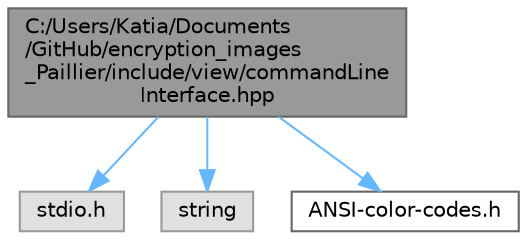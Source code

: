 digraph "C:/Users/Katia/Documents/GitHub/encryption_images_Paillier/include/view/commandLineInterface.hpp"
{
 // LATEX_PDF_SIZE
  bgcolor="transparent";
  edge [fontname=Helvetica,fontsize=10,labelfontname=Helvetica,labelfontsize=10];
  node [fontname=Helvetica,fontsize=10,shape=box,height=0.2,width=0.4];
  Node1 [id="Node000001",label="C:/Users/Katia/Documents\l/GitHub/encryption_images\l_Paillier/include/view/commandLine\lInterface.hpp",height=0.2,width=0.4,color="gray40", fillcolor="grey60", style="filled", fontcolor="black",tooltip="This file contains the command line interface for the Paillier cryptosystem."];
  Node1 -> Node2 [id="edge1_Node000001_Node000002",color="steelblue1",style="solid",tooltip=" "];
  Node2 [id="Node000002",label="stdio.h",height=0.2,width=0.4,color="grey60", fillcolor="#E0E0E0", style="filled",tooltip=" "];
  Node1 -> Node3 [id="edge2_Node000001_Node000003",color="steelblue1",style="solid",tooltip=" "];
  Node3 [id="Node000003",label="string",height=0.2,width=0.4,color="grey60", fillcolor="#E0E0E0", style="filled",tooltip=" "];
  Node1 -> Node4 [id="edge3_Node000001_Node000004",color="steelblue1",style="solid",tooltip=" "];
  Node4 [id="Node000004",label="ANSI-color-codes.h",height=0.2,width=0.4,color="grey40", fillcolor="white", style="filled",URL="$a_n_s_i-color-codes_8h.html",tooltip=" "];
}
